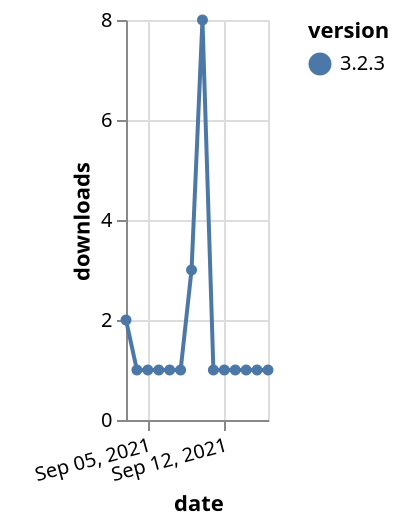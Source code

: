 {"$schema": "https://vega.github.io/schema/vega-lite/v5.json", "description": "A simple bar chart with embedded data.", "data": {"values": [{"date": "2021-09-03", "total": 510, "delta": 2, "version": "3.2.3"}, {"date": "2021-09-04", "total": 511, "delta": 1, "version": "3.2.3"}, {"date": "2021-09-05", "total": 512, "delta": 1, "version": "3.2.3"}, {"date": "2021-09-06", "total": 513, "delta": 1, "version": "3.2.3"}, {"date": "2021-09-07", "total": 514, "delta": 1, "version": "3.2.3"}, {"date": "2021-09-08", "total": 515, "delta": 1, "version": "3.2.3"}, {"date": "2021-09-09", "total": 518, "delta": 3, "version": "3.2.3"}, {"date": "2021-09-10", "total": 526, "delta": 8, "version": "3.2.3"}, {"date": "2021-09-11", "total": 527, "delta": 1, "version": "3.2.3"}, {"date": "2021-09-12", "total": 528, "delta": 1, "version": "3.2.3"}, {"date": "2021-09-13", "total": 529, "delta": 1, "version": "3.2.3"}, {"date": "2021-09-14", "total": 530, "delta": 1, "version": "3.2.3"}, {"date": "2021-09-15", "total": 531, "delta": 1, "version": "3.2.3"}, {"date": "2021-09-16", "total": 532, "delta": 1, "version": "3.2.3"}]}, "width": "container", "mark": {"type": "line", "point": {"filled": true}}, "encoding": {"x": {"field": "date", "type": "temporal", "timeUnit": "yearmonthdate", "title": "date", "axis": {"labelAngle": -15}}, "y": {"field": "delta", "type": "quantitative", "title": "downloads"}, "color": {"field": "version", "type": "nominal"}, "tooltip": {"field": "delta"}}}
